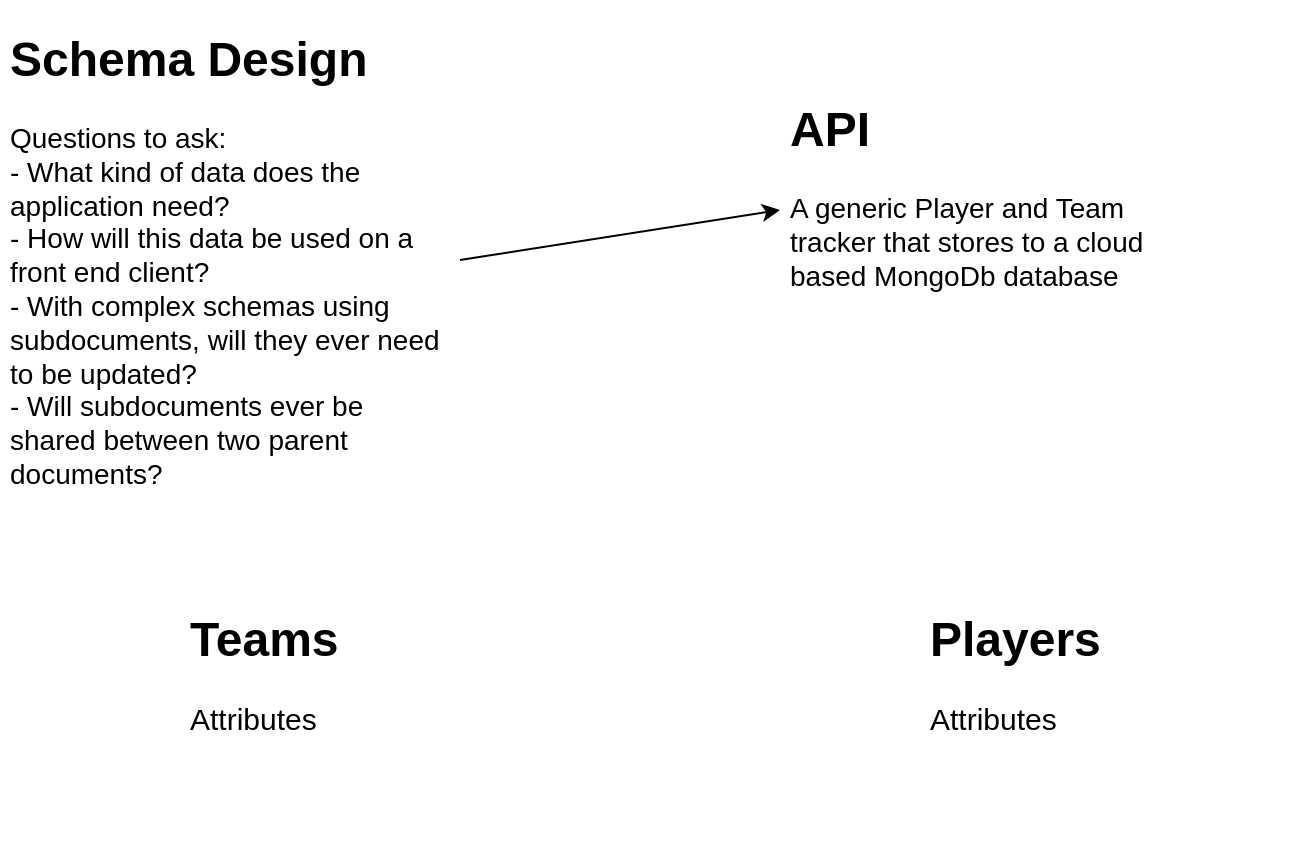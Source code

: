 <mxfile>
    <diagram id="vyIMBCTkQK6Tz642ne6M" name="Page-1">
        <mxGraphModel dx="780" dy="539" grid="1" gridSize="10" guides="1" tooltips="1" connect="1" arrows="1" fold="1" page="1" pageScale="1" pageWidth="850" pageHeight="1100" math="0" shadow="0">
            <root>
                <mxCell id="0"/>
                <mxCell id="1" parent="0"/>
                <mxCell id="2" value="&lt;h1&gt;Schema Design&lt;/h1&gt;&lt;div style=&quot;font-size: 14px&quot;&gt;&lt;font style=&quot;font-size: 14px&quot;&gt;Questions to ask:&lt;/font&gt;&lt;/div&gt;&lt;div style=&quot;font-size: 14px&quot;&gt;&lt;font style=&quot;font-size: 14px&quot;&gt;- What kind of data does the application need?&lt;/font&gt;&lt;/div&gt;&lt;div style=&quot;font-size: 14px&quot;&gt;&lt;font style=&quot;font-size: 14px&quot;&gt;- How will this data be used on a front end client?&lt;/font&gt;&lt;/div&gt;&lt;div style=&quot;font-size: 14px&quot;&gt;&lt;font style=&quot;font-size: 14px&quot;&gt;- With complex schemas using subdocuments, will they ever need to be updated?&lt;/font&gt;&lt;/div&gt;&lt;div style=&quot;font-size: 14px&quot;&gt;&lt;font style=&quot;font-size: 14px&quot;&gt;- Will subdocuments ever be shared between two parent documents?&lt;/font&gt;&lt;/div&gt;&lt;div&gt;&lt;br&gt;&lt;/div&gt;" style="text;html=1;strokeColor=none;fillColor=none;spacing=5;spacingTop=-20;whiteSpace=wrap;overflow=hidden;rounded=0;" vertex="1" parent="1">
                    <mxGeometry x="20" y="10" width="230" height="240" as="geometry"/>
                </mxCell>
                <mxCell id="4" value="&lt;h1&gt;Teams&lt;/h1&gt;&lt;p&gt;&lt;font style=&quot;font-size: 15px&quot;&gt;Attributes&lt;/font&gt;&lt;/p&gt;" style="text;html=1;strokeColor=none;fillColor=none;spacing=5;spacingTop=-20;whiteSpace=wrap;overflow=hidden;rounded=0;" vertex="1" parent="1">
                    <mxGeometry x="110" y="300" width="190" height="120" as="geometry"/>
                </mxCell>
                <mxCell id="5" value="&lt;h1&gt;Players&lt;/h1&gt;&lt;p&gt;&lt;font style=&quot;font-size: 15px&quot;&gt;Attributes&lt;/font&gt;&lt;/p&gt;" style="text;html=1;strokeColor=none;fillColor=none;spacing=5;spacingTop=-20;whiteSpace=wrap;overflow=hidden;rounded=0;" vertex="1" parent="1">
                    <mxGeometry x="480" y="300" width="190" height="120" as="geometry"/>
                </mxCell>
                <mxCell id="6" value="&lt;h1&gt;API&lt;/h1&gt;&lt;p&gt;&lt;font style=&quot;font-size: 14px&quot;&gt;A generic Player and Team tracker that stores to a cloud based MongoDb database&lt;/font&gt;&lt;/p&gt;" style="text;html=1;strokeColor=none;fillColor=none;spacing=5;spacingTop=-20;whiteSpace=wrap;overflow=hidden;rounded=0;" vertex="1" parent="1">
                    <mxGeometry x="410" y="45" width="190" height="120" as="geometry"/>
                </mxCell>
                <mxCell id="7" value="" style="endArrow=classic;html=1;entryX=0;entryY=0.5;entryDx=0;entryDy=0;exitX=1;exitY=0.5;exitDx=0;exitDy=0;" edge="1" parent="1" source="2" target="6">
                    <mxGeometry width="50" height="50" relative="1" as="geometry">
                        <mxPoint x="320" y="165" as="sourcePoint"/>
                        <mxPoint x="290" y="15" as="targetPoint"/>
                    </mxGeometry>
                </mxCell>
            </root>
        </mxGraphModel>
    </diagram>
</mxfile>